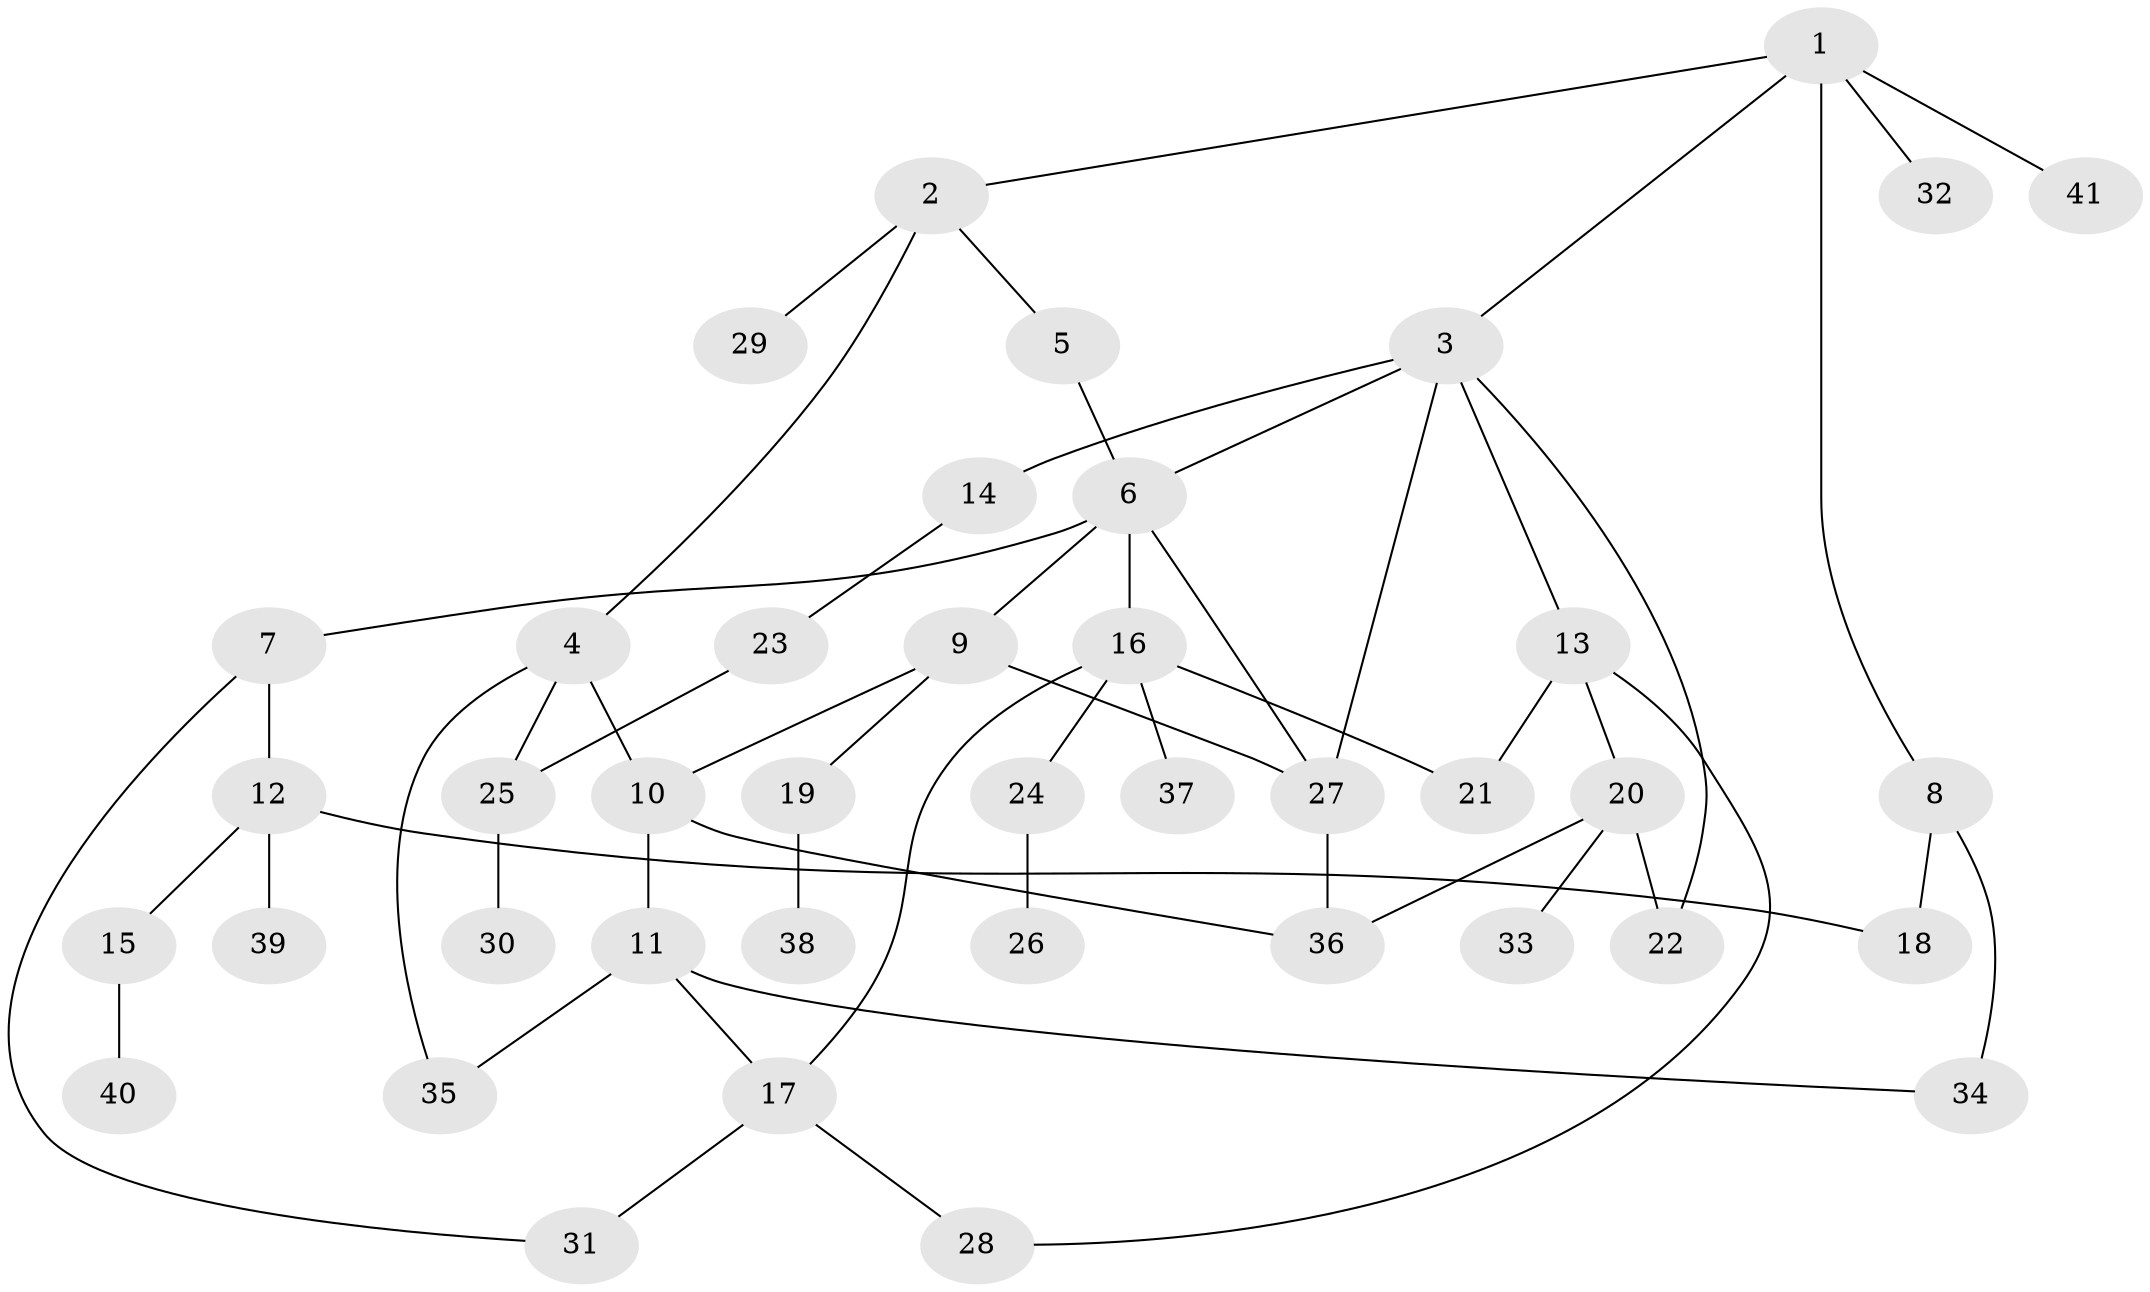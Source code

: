 // original degree distribution, {6: 0.024691358024691357, 4: 0.04938271604938271, 5: 0.07407407407407407, 3: 0.19753086419753085, 7: 0.024691358024691357, 2: 0.2839506172839506, 1: 0.345679012345679}
// Generated by graph-tools (version 1.1) at 2025/34/03/09/25 02:34:25]
// undirected, 41 vertices, 55 edges
graph export_dot {
graph [start="1"]
  node [color=gray90,style=filled];
  1;
  2;
  3;
  4;
  5;
  6;
  7;
  8;
  9;
  10;
  11;
  12;
  13;
  14;
  15;
  16;
  17;
  18;
  19;
  20;
  21;
  22;
  23;
  24;
  25;
  26;
  27;
  28;
  29;
  30;
  31;
  32;
  33;
  34;
  35;
  36;
  37;
  38;
  39;
  40;
  41;
  1 -- 2 [weight=1.0];
  1 -- 3 [weight=1.0];
  1 -- 8 [weight=1.0];
  1 -- 32 [weight=1.0];
  1 -- 41 [weight=1.0];
  2 -- 4 [weight=1.0];
  2 -- 5 [weight=1.0];
  2 -- 29 [weight=1.0];
  3 -- 6 [weight=1.0];
  3 -- 13 [weight=1.0];
  3 -- 14 [weight=1.0];
  3 -- 22 [weight=1.0];
  3 -- 27 [weight=1.0];
  4 -- 10 [weight=1.0];
  4 -- 25 [weight=1.0];
  4 -- 35 [weight=1.0];
  5 -- 6 [weight=1.0];
  6 -- 7 [weight=1.0];
  6 -- 9 [weight=1.0];
  6 -- 16 [weight=1.0];
  6 -- 27 [weight=1.0];
  7 -- 12 [weight=1.0];
  7 -- 31 [weight=1.0];
  8 -- 18 [weight=1.0];
  8 -- 34 [weight=1.0];
  9 -- 10 [weight=1.0];
  9 -- 19 [weight=1.0];
  9 -- 27 [weight=1.0];
  10 -- 11 [weight=3.0];
  10 -- 36 [weight=1.0];
  11 -- 17 [weight=1.0];
  11 -- 34 [weight=1.0];
  11 -- 35 [weight=1.0];
  12 -- 15 [weight=1.0];
  12 -- 18 [weight=2.0];
  12 -- 39 [weight=1.0];
  13 -- 20 [weight=1.0];
  13 -- 21 [weight=1.0];
  13 -- 28 [weight=1.0];
  14 -- 23 [weight=1.0];
  15 -- 40 [weight=1.0];
  16 -- 17 [weight=1.0];
  16 -- 21 [weight=1.0];
  16 -- 24 [weight=1.0];
  16 -- 37 [weight=1.0];
  17 -- 28 [weight=1.0];
  17 -- 31 [weight=1.0];
  19 -- 38 [weight=1.0];
  20 -- 22 [weight=2.0];
  20 -- 33 [weight=1.0];
  20 -- 36 [weight=1.0];
  23 -- 25 [weight=1.0];
  24 -- 26 [weight=1.0];
  25 -- 30 [weight=1.0];
  27 -- 36 [weight=1.0];
}
